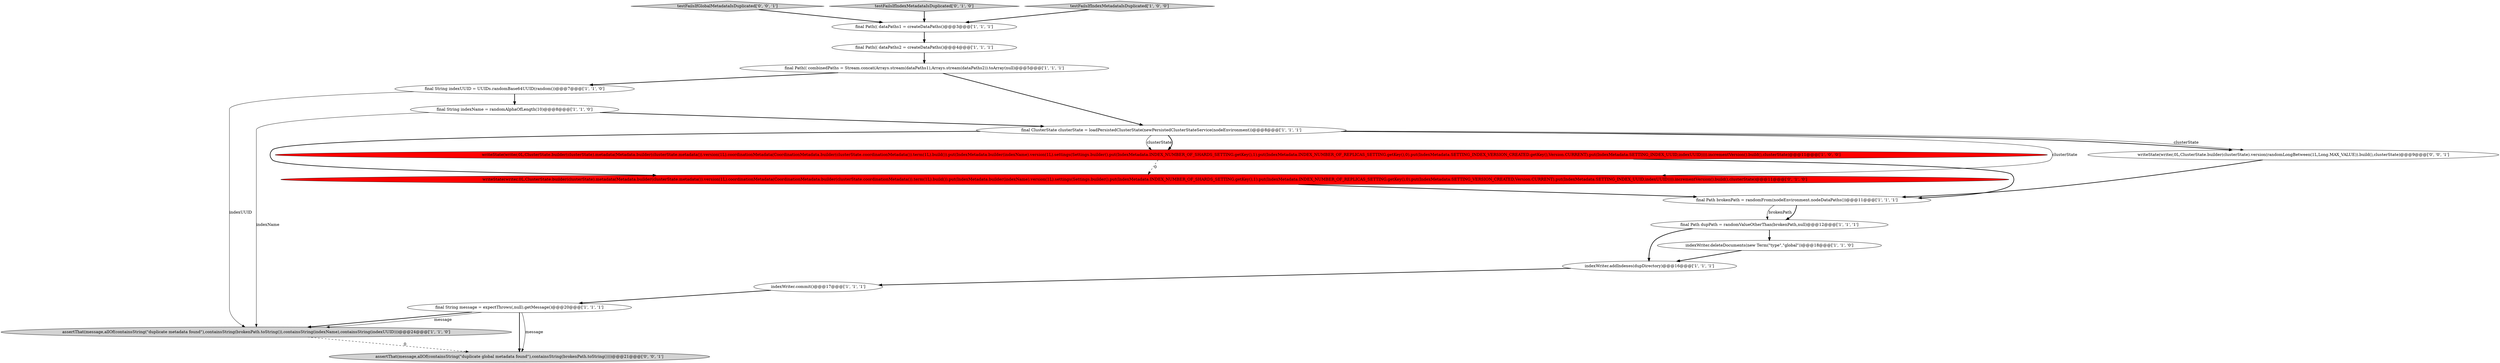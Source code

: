 digraph {
18 [style = filled, label = "writeState(writer,0L,ClusterState.builder(clusterState).version(randomLongBetween(1L,Long.MAX_VALUE)).build(),clusterState)@@@9@@@['0', '0', '1']", fillcolor = white, shape = ellipse image = "AAA0AAABBB3BBB"];
4 [style = filled, label = "final Path(( dataPaths1 = createDataPaths()@@@3@@@['1', '1', '1']", fillcolor = white, shape = ellipse image = "AAA0AAABBB1BBB"];
2 [style = filled, label = "writeState(writer,0L,ClusterState.builder(clusterState).metadata(Metadata.builder(clusterState.metadata()).version(1L).coordinationMetadata(CoordinationMetadata.builder(clusterState.coordinationMetadata()).term(1L).build()).put(IndexMetadata.builder(indexName).version(1L).settings(Settings.builder().put(IndexMetadata.INDEX_NUMBER_OF_SHARDS_SETTING.getKey(),1).put(IndexMetadata.INDEX_NUMBER_OF_REPLICAS_SETTING.getKey(),0).put(IndexMetadata.SETTING_INDEX_VERSION_CREATED.getKey(),Version.CURRENT).put(IndexMetadata.SETTING_INDEX_UUID,indexUUID)))).incrementVersion().build(),clusterState)@@@11@@@['1', '0', '0']", fillcolor = red, shape = ellipse image = "AAA1AAABBB1BBB"];
7 [style = filled, label = "indexWriter.commit()@@@17@@@['1', '1', '1']", fillcolor = white, shape = ellipse image = "AAA0AAABBB1BBB"];
17 [style = filled, label = "testFailsIfGlobalMetadataIsDuplicated['0', '0', '1']", fillcolor = lightgray, shape = diamond image = "AAA0AAABBB3BBB"];
12 [style = filled, label = "final String message = expectThrows(,null).getMessage()@@@20@@@['1', '1', '1']", fillcolor = white, shape = ellipse image = "AAA0AAABBB1BBB"];
16 [style = filled, label = "testFailsIfIndexMetadataIsDuplicated['0', '1', '0']", fillcolor = lightgray, shape = diamond image = "AAA0AAABBB2BBB"];
1 [style = filled, label = "testFailsIfIndexMetadataIsDuplicated['1', '0', '0']", fillcolor = lightgray, shape = diamond image = "AAA0AAABBB1BBB"];
10 [style = filled, label = "final ClusterState clusterState = loadPersistedClusterState(newPersistedClusterStateService(nodeEnvironment))@@@8@@@['1', '1', '1']", fillcolor = white, shape = ellipse image = "AAA0AAABBB1BBB"];
6 [style = filled, label = "indexWriter.deleteDocuments(new Term(\"type\",\"global\"))@@@18@@@['1', '1', '0']", fillcolor = white, shape = ellipse image = "AAA0AAABBB1BBB"];
8 [style = filled, label = "indexWriter.addIndexes(dupDirectory)@@@16@@@['1', '1', '1']", fillcolor = white, shape = ellipse image = "AAA0AAABBB1BBB"];
13 [style = filled, label = "final Path(( combinedPaths = Stream.concat(Arrays.stream(dataPaths1),Arrays.stream(dataPaths2)).toArray(null)@@@5@@@['1', '1', '1']", fillcolor = white, shape = ellipse image = "AAA0AAABBB1BBB"];
14 [style = filled, label = "final Path dupPath = randomValueOtherThan(brokenPath,null)@@@12@@@['1', '1', '1']", fillcolor = white, shape = ellipse image = "AAA0AAABBB1BBB"];
11 [style = filled, label = "final String indexUUID = UUIDs.randomBase64UUID(random())@@@7@@@['1', '1', '0']", fillcolor = white, shape = ellipse image = "AAA0AAABBB1BBB"];
15 [style = filled, label = "writeState(writer,0L,ClusterState.builder(clusterState).metadata(Metadata.builder(clusterState.metadata()).version(1L).coordinationMetadata(CoordinationMetadata.builder(clusterState.coordinationMetadata()).term(1L).build()).put(IndexMetadata.builder(indexName).version(1L).settings(Settings.builder().put(IndexMetadata.INDEX_NUMBER_OF_SHARDS_SETTING.getKey(),1).put(IndexMetadata.INDEX_NUMBER_OF_REPLICAS_SETTING.getKey(),0).put(IndexMetadata.SETTING_VERSION_CREATED,Version.CURRENT).put(IndexMetadata.SETTING_INDEX_UUID,indexUUID)))).incrementVersion().build(),clusterState)@@@11@@@['0', '1', '0']", fillcolor = red, shape = ellipse image = "AAA1AAABBB2BBB"];
19 [style = filled, label = "assertThat(message,allOf(containsString(\"duplicate global metadata found\"),containsString(brokenPath.toString())))@@@21@@@['0', '0', '1']", fillcolor = lightgray, shape = ellipse image = "AAA0AAABBB3BBB"];
5 [style = filled, label = "assertThat(message,allOf(containsString(\"duplicate metadata found\"),containsString(brokenPath.toString()),containsString(indexName),containsString(indexUUID)))@@@24@@@['1', '1', '0']", fillcolor = lightgray, shape = ellipse image = "AAA0AAABBB1BBB"];
0 [style = filled, label = "final String indexName = randomAlphaOfLength(10)@@@8@@@['1', '1', '0']", fillcolor = white, shape = ellipse image = "AAA0AAABBB1BBB"];
9 [style = filled, label = "final Path(( dataPaths2 = createDataPaths()@@@4@@@['1', '1', '1']", fillcolor = white, shape = ellipse image = "AAA0AAABBB1BBB"];
3 [style = filled, label = "final Path brokenPath = randomFrom(nodeEnvironment.nodeDataPaths())@@@11@@@['1', '1', '1']", fillcolor = white, shape = ellipse image = "AAA0AAABBB1BBB"];
4->9 [style = bold, label=""];
13->10 [style = bold, label=""];
10->18 [style = bold, label=""];
18->3 [style = bold, label=""];
1->4 [style = bold, label=""];
10->15 [style = bold, label=""];
12->5 [style = bold, label=""];
10->15 [style = solid, label="clusterState"];
7->12 [style = bold, label=""];
2->3 [style = bold, label=""];
3->14 [style = bold, label=""];
12->5 [style = solid, label="message"];
15->3 [style = bold, label=""];
13->11 [style = bold, label=""];
10->2 [style = solid, label="clusterState"];
8->7 [style = bold, label=""];
2->15 [style = dashed, label="0"];
0->10 [style = bold, label=""];
11->0 [style = bold, label=""];
11->5 [style = solid, label="indexUUID"];
6->8 [style = bold, label=""];
12->19 [style = solid, label="message"];
3->14 [style = solid, label="brokenPath"];
10->2 [style = bold, label=""];
14->8 [style = bold, label=""];
16->4 [style = bold, label=""];
12->19 [style = bold, label=""];
0->5 [style = solid, label="indexName"];
10->18 [style = solid, label="clusterState"];
5->19 [style = dashed, label="0"];
14->6 [style = bold, label=""];
17->4 [style = bold, label=""];
9->13 [style = bold, label=""];
}
